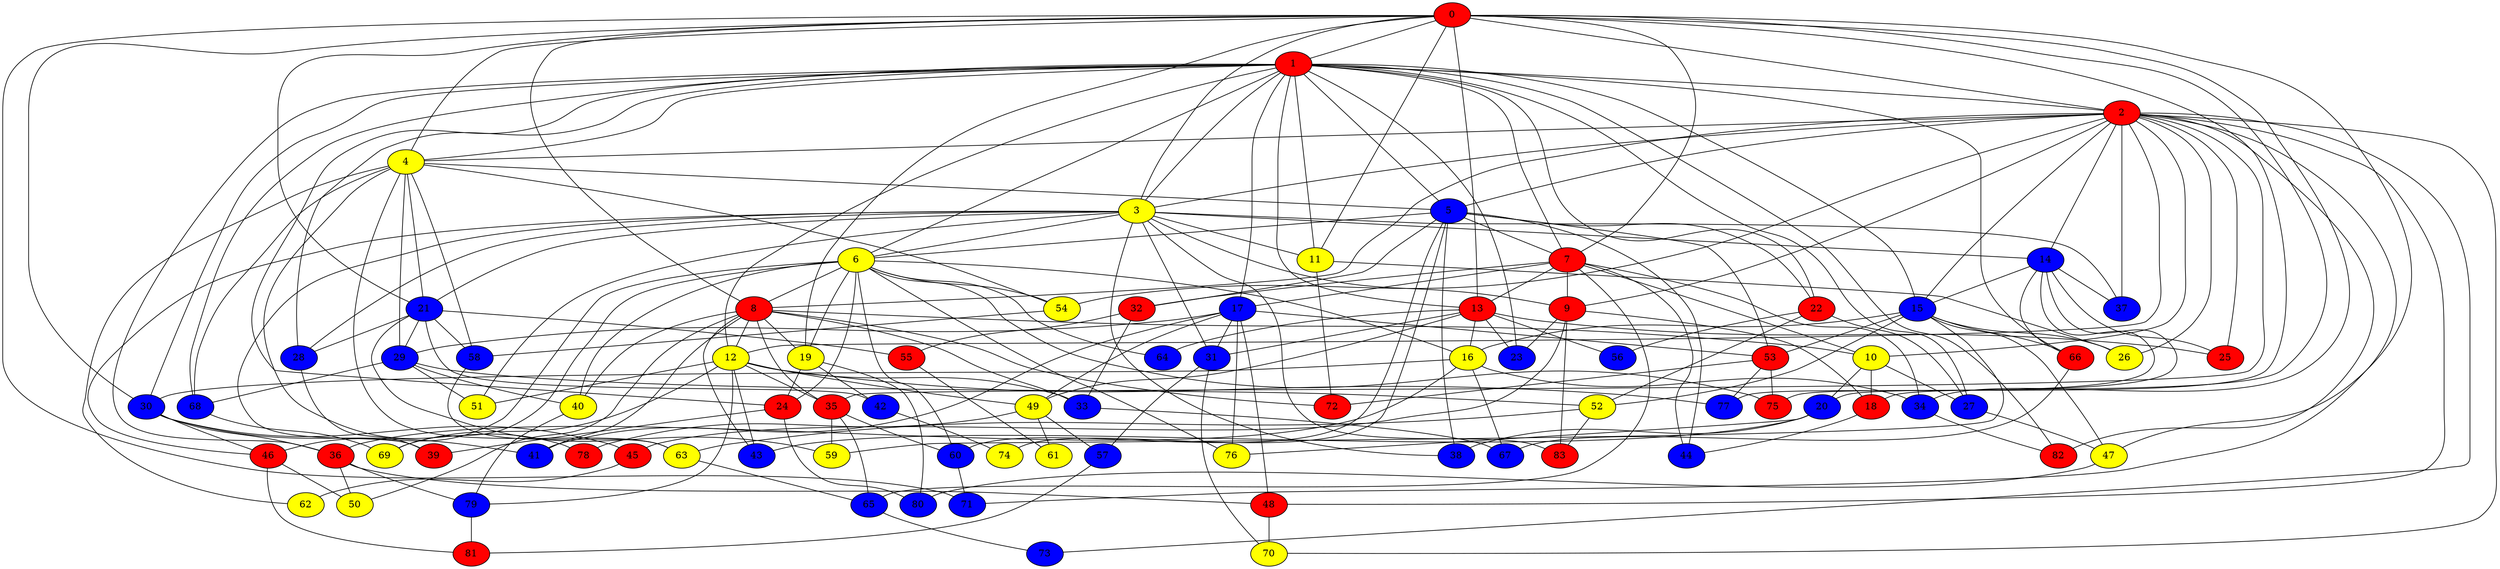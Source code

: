 graph {
0 [style = filled fillcolor = red];
1 [style = filled fillcolor = red];
2 [style = filled fillcolor = red];
3 [style = filled fillcolor = yellow];
4 [style = filled fillcolor = yellow];
5 [style = filled fillcolor = blue];
6 [style = filled fillcolor = yellow];
7 [style = filled fillcolor = red];
8 [style = filled fillcolor = red];
9 [style = filled fillcolor = red];
10 [style = filled fillcolor = yellow];
11 [style = filled fillcolor = yellow];
12 [style = filled fillcolor = yellow];
13 [style = filled fillcolor = red];
14 [style = filled fillcolor = blue];
15 [style = filled fillcolor = blue];
16 [style = filled fillcolor = yellow];
17 [style = filled fillcolor = blue];
18 [style = filled fillcolor = red];
19 [style = filled fillcolor = yellow];
20 [style = filled fillcolor = blue];
21 [style = filled fillcolor = blue];
22 [style = filled fillcolor = red];
23 [style = filled fillcolor = blue];
24 [style = filled fillcolor = red];
25 [style = filled fillcolor = red];
26 [style = filled fillcolor = yellow];
27 [style = filled fillcolor = blue];
28 [style = filled fillcolor = blue];
29 [style = filled fillcolor = blue];
30 [style = filled fillcolor = blue];
31 [style = filled fillcolor = blue];
32 [style = filled fillcolor = red];
33 [style = filled fillcolor = blue];
34 [style = filled fillcolor = blue];
35 [style = filled fillcolor = red];
36 [style = filled fillcolor = red];
37 [style = filled fillcolor = blue];
38 [style = filled fillcolor = blue];
39 [style = filled fillcolor = red];
40 [style = filled fillcolor = yellow];
41 [style = filled fillcolor = blue];
42 [style = filled fillcolor = blue];
43 [style = filled fillcolor = blue];
44 [style = filled fillcolor = blue];
45 [style = filled fillcolor = red];
46 [style = filled fillcolor = red];
47 [style = filled fillcolor = yellow];
48 [style = filled fillcolor = red];
49 [style = filled fillcolor = yellow];
50 [style = filled fillcolor = yellow];
51 [style = filled fillcolor = yellow];
52 [style = filled fillcolor = yellow];
53 [style = filled fillcolor = red];
54 [style = filled fillcolor = yellow];
55 [style = filled fillcolor = red];
56 [style = filled fillcolor = blue];
57 [style = filled fillcolor = blue];
58 [style = filled fillcolor = blue];
59 [style = filled fillcolor = yellow];
60 [style = filled fillcolor = blue];
61 [style = filled fillcolor = yellow];
62 [style = filled fillcolor = yellow];
63 [style = filled fillcolor = yellow];
64 [style = filled fillcolor = blue];
65 [style = filled fillcolor = blue];
66 [style = filled fillcolor = red];
67 [style = filled fillcolor = blue];
68 [style = filled fillcolor = blue];
69 [style = filled fillcolor = yellow];
70 [style = filled fillcolor = yellow];
71 [style = filled fillcolor = blue];
72 [style = filled fillcolor = red];
73 [style = filled fillcolor = blue];
74 [style = filled fillcolor = yellow];
75 [style = filled fillcolor = red];
76 [style = filled fillcolor = yellow];
77 [style = filled fillcolor = blue];
78 [style = filled fillcolor = red];
79 [style = filled fillcolor = blue];
80 [style = filled fillcolor = blue];
81 [style = filled fillcolor = red];
82 [style = filled fillcolor = red];
83 [style = filled fillcolor = red];
0 -- 4;
0 -- 3;
0 -- 2;
0 -- 1;
0 -- 7;
0 -- 8;
0 -- 11;
0 -- 13;
0 -- 18;
0 -- 19;
0 -- 20;
0 -- 21;
0 -- 30;
0 -- 34;
0 -- 47;
0 -- 71;
1 -- 2;
1 -- 3;
1 -- 4;
1 -- 5;
1 -- 6;
1 -- 7;
1 -- 11;
1 -- 12;
1 -- 13;
1 -- 15;
1 -- 17;
1 -- 22;
1 -- 23;
1 -- 24;
1 -- 27;
1 -- 28;
1 -- 30;
1 -- 36;
1 -- 66;
1 -- 68;
1 -- 82;
2 -- 3;
2 -- 4;
2 -- 5;
2 -- 8;
2 -- 9;
2 -- 10;
2 -- 12;
2 -- 14;
2 -- 15;
2 -- 25;
2 -- 26;
2 -- 35;
2 -- 37;
2 -- 48;
2 -- 54;
2 -- 70;
2 -- 71;
2 -- 73;
2 -- 82;
3 -- 6;
3 -- 9;
3 -- 11;
3 -- 14;
3 -- 21;
3 -- 28;
3 -- 31;
3 -- 37;
3 -- 38;
3 -- 39;
3 -- 46;
3 -- 51;
3 -- 83;
4 -- 5;
4 -- 21;
4 -- 29;
4 -- 54;
4 -- 58;
4 -- 62;
4 -- 63;
4 -- 68;
4 -- 78;
5 -- 6;
5 -- 7;
5 -- 22;
5 -- 32;
5 -- 38;
5 -- 44;
5 -- 53;
5 -- 60;
5 -- 74;
6 -- 8;
6 -- 16;
6 -- 19;
6 -- 24;
6 -- 40;
6 -- 46;
6 -- 54;
6 -- 60;
6 -- 64;
6 -- 69;
6 -- 75;
6 -- 76;
7 -- 9;
7 -- 10;
7 -- 13;
7 -- 17;
7 -- 32;
7 -- 34;
7 -- 44;
7 -- 65;
8 -- 10;
8 -- 12;
8 -- 19;
8 -- 33;
8 -- 35;
8 -- 40;
8 -- 41;
8 -- 43;
8 -- 50;
8 -- 72;
9 -- 18;
9 -- 23;
9 -- 45;
9 -- 83;
10 -- 18;
10 -- 20;
10 -- 27;
11 -- 26;
11 -- 72;
12 -- 33;
12 -- 35;
12 -- 43;
12 -- 49;
12 -- 51;
12 -- 69;
12 -- 77;
12 -- 79;
13 -- 16;
13 -- 23;
13 -- 25;
13 -- 31;
13 -- 49;
13 -- 56;
13 -- 64;
14 -- 15;
14 -- 25;
14 -- 37;
14 -- 66;
14 -- 75;
14 -- 77;
15 -- 16;
15 -- 26;
15 -- 47;
15 -- 52;
15 -- 53;
15 -- 59;
15 -- 66;
16 -- 30;
16 -- 34;
16 -- 36;
16 -- 67;
17 -- 29;
17 -- 31;
17 -- 41;
17 -- 48;
17 -- 49;
17 -- 53;
17 -- 76;
18 -- 44;
19 -- 24;
19 -- 42;
19 -- 80;
20 -- 38;
20 -- 43;
20 -- 76;
21 -- 28;
21 -- 29;
21 -- 42;
21 -- 55;
21 -- 58;
21 -- 59;
22 -- 27;
22 -- 52;
22 -- 56;
24 -- 39;
24 -- 80;
27 -- 47;
28 -- 39;
29 -- 40;
29 -- 51;
29 -- 52;
29 -- 68;
30 -- 36;
30 -- 41;
30 -- 45;
30 -- 46;
31 -- 57;
31 -- 70;
32 -- 33;
32 -- 55;
33 -- 67;
34 -- 82;
35 -- 59;
35 -- 60;
35 -- 65;
36 -- 48;
36 -- 50;
36 -- 79;
40 -- 79;
42 -- 74;
45 -- 62;
46 -- 50;
46 -- 81;
47 -- 80;
48 -- 70;
49 -- 57;
49 -- 61;
49 -- 78;
52 -- 63;
52 -- 83;
53 -- 72;
53 -- 75;
53 -- 77;
54 -- 58;
55 -- 61;
57 -- 81;
58 -- 63;
60 -- 71;
63 -- 65;
65 -- 73;
66 -- 67;
68 -- 69;
79 -- 81;
}
